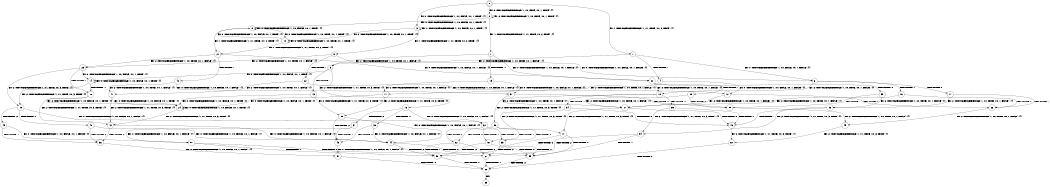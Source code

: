 digraph BCG {
size = "7, 10.5";
center = TRUE;
node [shape = circle];
0 [peripheries = 2];
0 -> 1 [label = "EX !1 !ATOMIC_EXCH_BRANCH (1, +1, TRUE, +0, 2, TRUE) !{}"];
0 -> 2 [label = "EX !2 !ATOMIC_EXCH_BRANCH (1, +0, TRUE, +0, 1, TRUE) !{}"];
0 -> 3 [label = "EX !0 !ATOMIC_EXCH_BRANCH (1, +0, FALSE, +0, 1, TRUE) !{}"];
1 -> 4 [label = "TERMINATE !1"];
1 -> 5 [label = "EX !2 !ATOMIC_EXCH_BRANCH (1, +0, TRUE, +0, 1, FALSE) !{}"];
1 -> 6 [label = "EX !0 !ATOMIC_EXCH_BRANCH (1, +0, FALSE, +0, 1, FALSE) !{}"];
2 -> 7 [label = "EX !1 !ATOMIC_EXCH_BRANCH (1, +1, TRUE, +0, 2, TRUE) !{}"];
2 -> 8 [label = "EX !0 !ATOMIC_EXCH_BRANCH (1, +0, FALSE, +0, 1, TRUE) !{}"];
2 -> 2 [label = "EX !2 !ATOMIC_EXCH_BRANCH (1, +0, TRUE, +0, 1, TRUE) !{}"];
3 -> 9 [label = "EX !1 !ATOMIC_EXCH_BRANCH (1, +1, TRUE, +0, 2, TRUE) !{}"];
3 -> 10 [label = "EX !2 !ATOMIC_EXCH_BRANCH (1, +0, TRUE, +0, 1, TRUE) !{}"];
3 -> 3 [label = "EX !0 !ATOMIC_EXCH_BRANCH (1, +0, FALSE, +0, 1, TRUE) !{}"];
4 -> 11 [label = "EX !2 !ATOMIC_EXCH_BRANCH (1, +0, TRUE, +0, 1, FALSE) !{}"];
4 -> 12 [label = "EX !0 !ATOMIC_EXCH_BRANCH (1, +0, FALSE, +0, 1, FALSE) !{}"];
5 -> 13 [label = "TERMINATE !1"];
5 -> 14 [label = "EX !0 !ATOMIC_EXCH_BRANCH (1, +0, FALSE, +0, 1, TRUE) !{}"];
5 -> 15 [label = "EX !2 !ATOMIC_EXCH_BRANCH (1, +1, TRUE, +0, 3, TRUE) !{}"];
6 -> 16 [label = "TERMINATE !1"];
6 -> 17 [label = "TERMINATE !0"];
6 -> 18 [label = "EX !2 !ATOMIC_EXCH_BRANCH (1, +0, TRUE, +0, 1, FALSE) !{}"];
7 -> 19 [label = "TERMINATE !1"];
7 -> 20 [label = "EX !0 !ATOMIC_EXCH_BRANCH (1, +0, FALSE, +0, 1, FALSE) !{}"];
7 -> 5 [label = "EX !2 !ATOMIC_EXCH_BRANCH (1, +0, TRUE, +0, 1, FALSE) !{}"];
8 -> 21 [label = "EX !1 !ATOMIC_EXCH_BRANCH (1, +1, TRUE, +0, 2, TRUE) !{}"];
8 -> 10 [label = "EX !2 !ATOMIC_EXCH_BRANCH (1, +0, TRUE, +0, 1, TRUE) !{}"];
8 -> 8 [label = "EX !0 !ATOMIC_EXCH_BRANCH (1, +0, FALSE, +0, 1, TRUE) !{}"];
9 -> 22 [label = "TERMINATE !1"];
9 -> 23 [label = "EX !2 !ATOMIC_EXCH_BRANCH (1, +0, TRUE, +0, 1, FALSE) !{}"];
9 -> 6 [label = "EX !0 !ATOMIC_EXCH_BRANCH (1, +0, FALSE, +0, 1, FALSE) !{}"];
10 -> 21 [label = "EX !1 !ATOMIC_EXCH_BRANCH (1, +1, TRUE, +0, 2, TRUE) !{}"];
10 -> 10 [label = "EX !2 !ATOMIC_EXCH_BRANCH (1, +0, TRUE, +0, 1, TRUE) !{}"];
10 -> 8 [label = "EX !0 !ATOMIC_EXCH_BRANCH (1, +0, FALSE, +0, 1, TRUE) !{}"];
11 -> 24 [label = "EX !0 !ATOMIC_EXCH_BRANCH (1, +0, FALSE, +0, 1, TRUE) !{}"];
11 -> 25 [label = "EX !2 !ATOMIC_EXCH_BRANCH (1, +1, TRUE, +0, 3, TRUE) !{}"];
12 -> 26 [label = "TERMINATE !0"];
12 -> 27 [label = "EX !2 !ATOMIC_EXCH_BRANCH (1, +0, TRUE, +0, 1, FALSE) !{}"];
13 -> 25 [label = "EX !2 !ATOMIC_EXCH_BRANCH (1, +1, TRUE, +0, 3, TRUE) !{}"];
13 -> 24 [label = "EX !0 !ATOMIC_EXCH_BRANCH (1, +0, FALSE, +0, 1, TRUE) !{}"];
14 -> 28 [label = "TERMINATE !1"];
14 -> 29 [label = "EX !2 !ATOMIC_EXCH_BRANCH (1, +1, TRUE, +0, 3, TRUE) !{}"];
14 -> 14 [label = "EX !0 !ATOMIC_EXCH_BRANCH (1, +0, FALSE, +0, 1, TRUE) !{}"];
15 -> 30 [label = "TERMINATE !1"];
15 -> 31 [label = "TERMINATE !2"];
15 -> 32 [label = "EX !0 !ATOMIC_EXCH_BRANCH (1, +0, FALSE, +0, 1, FALSE) !{}"];
16 -> 26 [label = "TERMINATE !0"];
16 -> 27 [label = "EX !2 !ATOMIC_EXCH_BRANCH (1, +0, TRUE, +0, 1, FALSE) !{}"];
17 -> 26 [label = "TERMINATE !1"];
17 -> 33 [label = "EX !2 !ATOMIC_EXCH_BRANCH (1, +0, TRUE, +0, 1, FALSE) !{}"];
18 -> 34 [label = "TERMINATE !1"];
18 -> 35 [label = "TERMINATE !0"];
18 -> 36 [label = "EX !2 !ATOMIC_EXCH_BRANCH (1, +1, TRUE, +0, 3, TRUE) !{}"];
19 -> 11 [label = "EX !2 !ATOMIC_EXCH_BRANCH (1, +0, TRUE, +0, 1, FALSE) !{}"];
19 -> 37 [label = "EX !0 !ATOMIC_EXCH_BRANCH (1, +0, FALSE, +0, 1, FALSE) !{}"];
20 -> 38 [label = "TERMINATE !1"];
20 -> 39 [label = "TERMINATE !0"];
20 -> 18 [label = "EX !2 !ATOMIC_EXCH_BRANCH (1, +0, TRUE, +0, 1, FALSE) !{}"];
21 -> 40 [label = "TERMINATE !1"];
21 -> 23 [label = "EX !2 !ATOMIC_EXCH_BRANCH (1, +0, TRUE, +0, 1, FALSE) !{}"];
21 -> 20 [label = "EX !0 !ATOMIC_EXCH_BRANCH (1, +0, FALSE, +0, 1, FALSE) !{}"];
22 -> 12 [label = "EX !0 !ATOMIC_EXCH_BRANCH (1, +0, FALSE, +0, 1, FALSE) !{}"];
22 -> 41 [label = "EX !2 !ATOMIC_EXCH_BRANCH (1, +0, TRUE, +0, 1, FALSE) !{}"];
23 -> 28 [label = "TERMINATE !1"];
23 -> 29 [label = "EX !2 !ATOMIC_EXCH_BRANCH (1, +1, TRUE, +0, 3, TRUE) !{}"];
23 -> 14 [label = "EX !0 !ATOMIC_EXCH_BRANCH (1, +0, FALSE, +0, 1, TRUE) !{}"];
24 -> 42 [label = "EX !2 !ATOMIC_EXCH_BRANCH (1, +1, TRUE, +0, 3, TRUE) !{}"];
24 -> 24 [label = "EX !0 !ATOMIC_EXCH_BRANCH (1, +0, FALSE, +0, 1, TRUE) !{}"];
25 -> 43 [label = "TERMINATE !2"];
25 -> 44 [label = "EX !0 !ATOMIC_EXCH_BRANCH (1, +0, FALSE, +0, 1, FALSE) !{}"];
26 -> 45 [label = "EX !2 !ATOMIC_EXCH_BRANCH (1, +0, TRUE, +0, 1, FALSE) !{}"];
27 -> 46 [label = "TERMINATE !0"];
27 -> 47 [label = "EX !2 !ATOMIC_EXCH_BRANCH (1, +1, TRUE, +0, 3, TRUE) !{}"];
28 -> 42 [label = "EX !2 !ATOMIC_EXCH_BRANCH (1, +1, TRUE, +0, 3, TRUE) !{}"];
28 -> 24 [label = "EX !0 !ATOMIC_EXCH_BRANCH (1, +0, FALSE, +0, 1, TRUE) !{}"];
29 -> 48 [label = "TERMINATE !1"];
29 -> 49 [label = "TERMINATE !2"];
29 -> 32 [label = "EX !0 !ATOMIC_EXCH_BRANCH (1, +0, FALSE, +0, 1, FALSE) !{}"];
30 -> 43 [label = "TERMINATE !2"];
30 -> 44 [label = "EX !0 !ATOMIC_EXCH_BRANCH (1, +0, FALSE, +0, 1, FALSE) !{}"];
31 -> 43 [label = "TERMINATE !1"];
31 -> 50 [label = "EX !0 !ATOMIC_EXCH_BRANCH (1, +0, FALSE, +0, 1, FALSE) !{}"];
32 -> 51 [label = "TERMINATE !1"];
32 -> 52 [label = "TERMINATE !2"];
32 -> 53 [label = "TERMINATE !0"];
33 -> 46 [label = "TERMINATE !1"];
33 -> 54 [label = "EX !2 !ATOMIC_EXCH_BRANCH (1, +1, TRUE, +0, 3, TRUE) !{}"];
34 -> 47 [label = "EX !2 !ATOMIC_EXCH_BRANCH (1, +1, TRUE, +0, 3, TRUE) !{}"];
34 -> 46 [label = "TERMINATE !0"];
35 -> 54 [label = "EX !2 !ATOMIC_EXCH_BRANCH (1, +1, TRUE, +0, 3, TRUE) !{}"];
35 -> 46 [label = "TERMINATE !1"];
36 -> 51 [label = "TERMINATE !1"];
36 -> 52 [label = "TERMINATE !2"];
36 -> 53 [label = "TERMINATE !0"];
37 -> 55 [label = "TERMINATE !0"];
37 -> 27 [label = "EX !2 !ATOMIC_EXCH_BRANCH (1, +0, TRUE, +0, 1, FALSE) !{}"];
38 -> 27 [label = "EX !2 !ATOMIC_EXCH_BRANCH (1, +0, TRUE, +0, 1, FALSE) !{}"];
38 -> 55 [label = "TERMINATE !0"];
39 -> 33 [label = "EX !2 !ATOMIC_EXCH_BRANCH (1, +0, TRUE, +0, 1, FALSE) !{}"];
39 -> 55 [label = "TERMINATE !1"];
40 -> 41 [label = "EX !2 !ATOMIC_EXCH_BRANCH (1, +0, TRUE, +0, 1, FALSE) !{}"];
40 -> 37 [label = "EX !0 !ATOMIC_EXCH_BRANCH (1, +0, FALSE, +0, 1, FALSE) !{}"];
41 -> 42 [label = "EX !2 !ATOMIC_EXCH_BRANCH (1, +1, TRUE, +0, 3, TRUE) !{}"];
41 -> 24 [label = "EX !0 !ATOMIC_EXCH_BRANCH (1, +0, FALSE, +0, 1, TRUE) !{}"];
42 -> 56 [label = "TERMINATE !2"];
42 -> 44 [label = "EX !0 !ATOMIC_EXCH_BRANCH (1, +0, FALSE, +0, 1, FALSE) !{}"];
43 -> 57 [label = "EX !0 !ATOMIC_EXCH_BRANCH (1, +0, FALSE, +0, 1, FALSE) !{}"];
44 -> 58 [label = "TERMINATE !2"];
44 -> 59 [label = "TERMINATE !0"];
45 -> 60 [label = "EX !2 !ATOMIC_EXCH_BRANCH (1, +1, TRUE, +0, 3, TRUE) !{}"];
46 -> 60 [label = "EX !2 !ATOMIC_EXCH_BRANCH (1, +1, TRUE, +0, 3, TRUE) !{}"];
47 -> 58 [label = "TERMINATE !2"];
47 -> 59 [label = "TERMINATE !0"];
48 -> 44 [label = "EX !0 !ATOMIC_EXCH_BRANCH (1, +0, FALSE, +0, 1, FALSE) !{}"];
48 -> 56 [label = "TERMINATE !2"];
49 -> 50 [label = "EX !0 !ATOMIC_EXCH_BRANCH (1, +0, FALSE, +0, 1, FALSE) !{}"];
49 -> 56 [label = "TERMINATE !1"];
50 -> 58 [label = "TERMINATE !1"];
50 -> 61 [label = "TERMINATE !0"];
51 -> 58 [label = "TERMINATE !2"];
51 -> 59 [label = "TERMINATE !0"];
52 -> 58 [label = "TERMINATE !1"];
52 -> 61 [label = "TERMINATE !0"];
53 -> 59 [label = "TERMINATE !1"];
53 -> 61 [label = "TERMINATE !2"];
54 -> 59 [label = "TERMINATE !1"];
54 -> 61 [label = "TERMINATE !2"];
55 -> 45 [label = "EX !2 !ATOMIC_EXCH_BRANCH (1, +0, TRUE, +0, 1, FALSE) !{}"];
56 -> 57 [label = "EX !0 !ATOMIC_EXCH_BRANCH (1, +0, FALSE, +0, 1, FALSE) !{}"];
57 -> 62 [label = "TERMINATE !0"];
58 -> 62 [label = "TERMINATE !0"];
59 -> 62 [label = "TERMINATE !2"];
60 -> 62 [label = "TERMINATE !2"];
61 -> 62 [label = "TERMINATE !1"];
62 -> 63 [label = "exit"];
}
